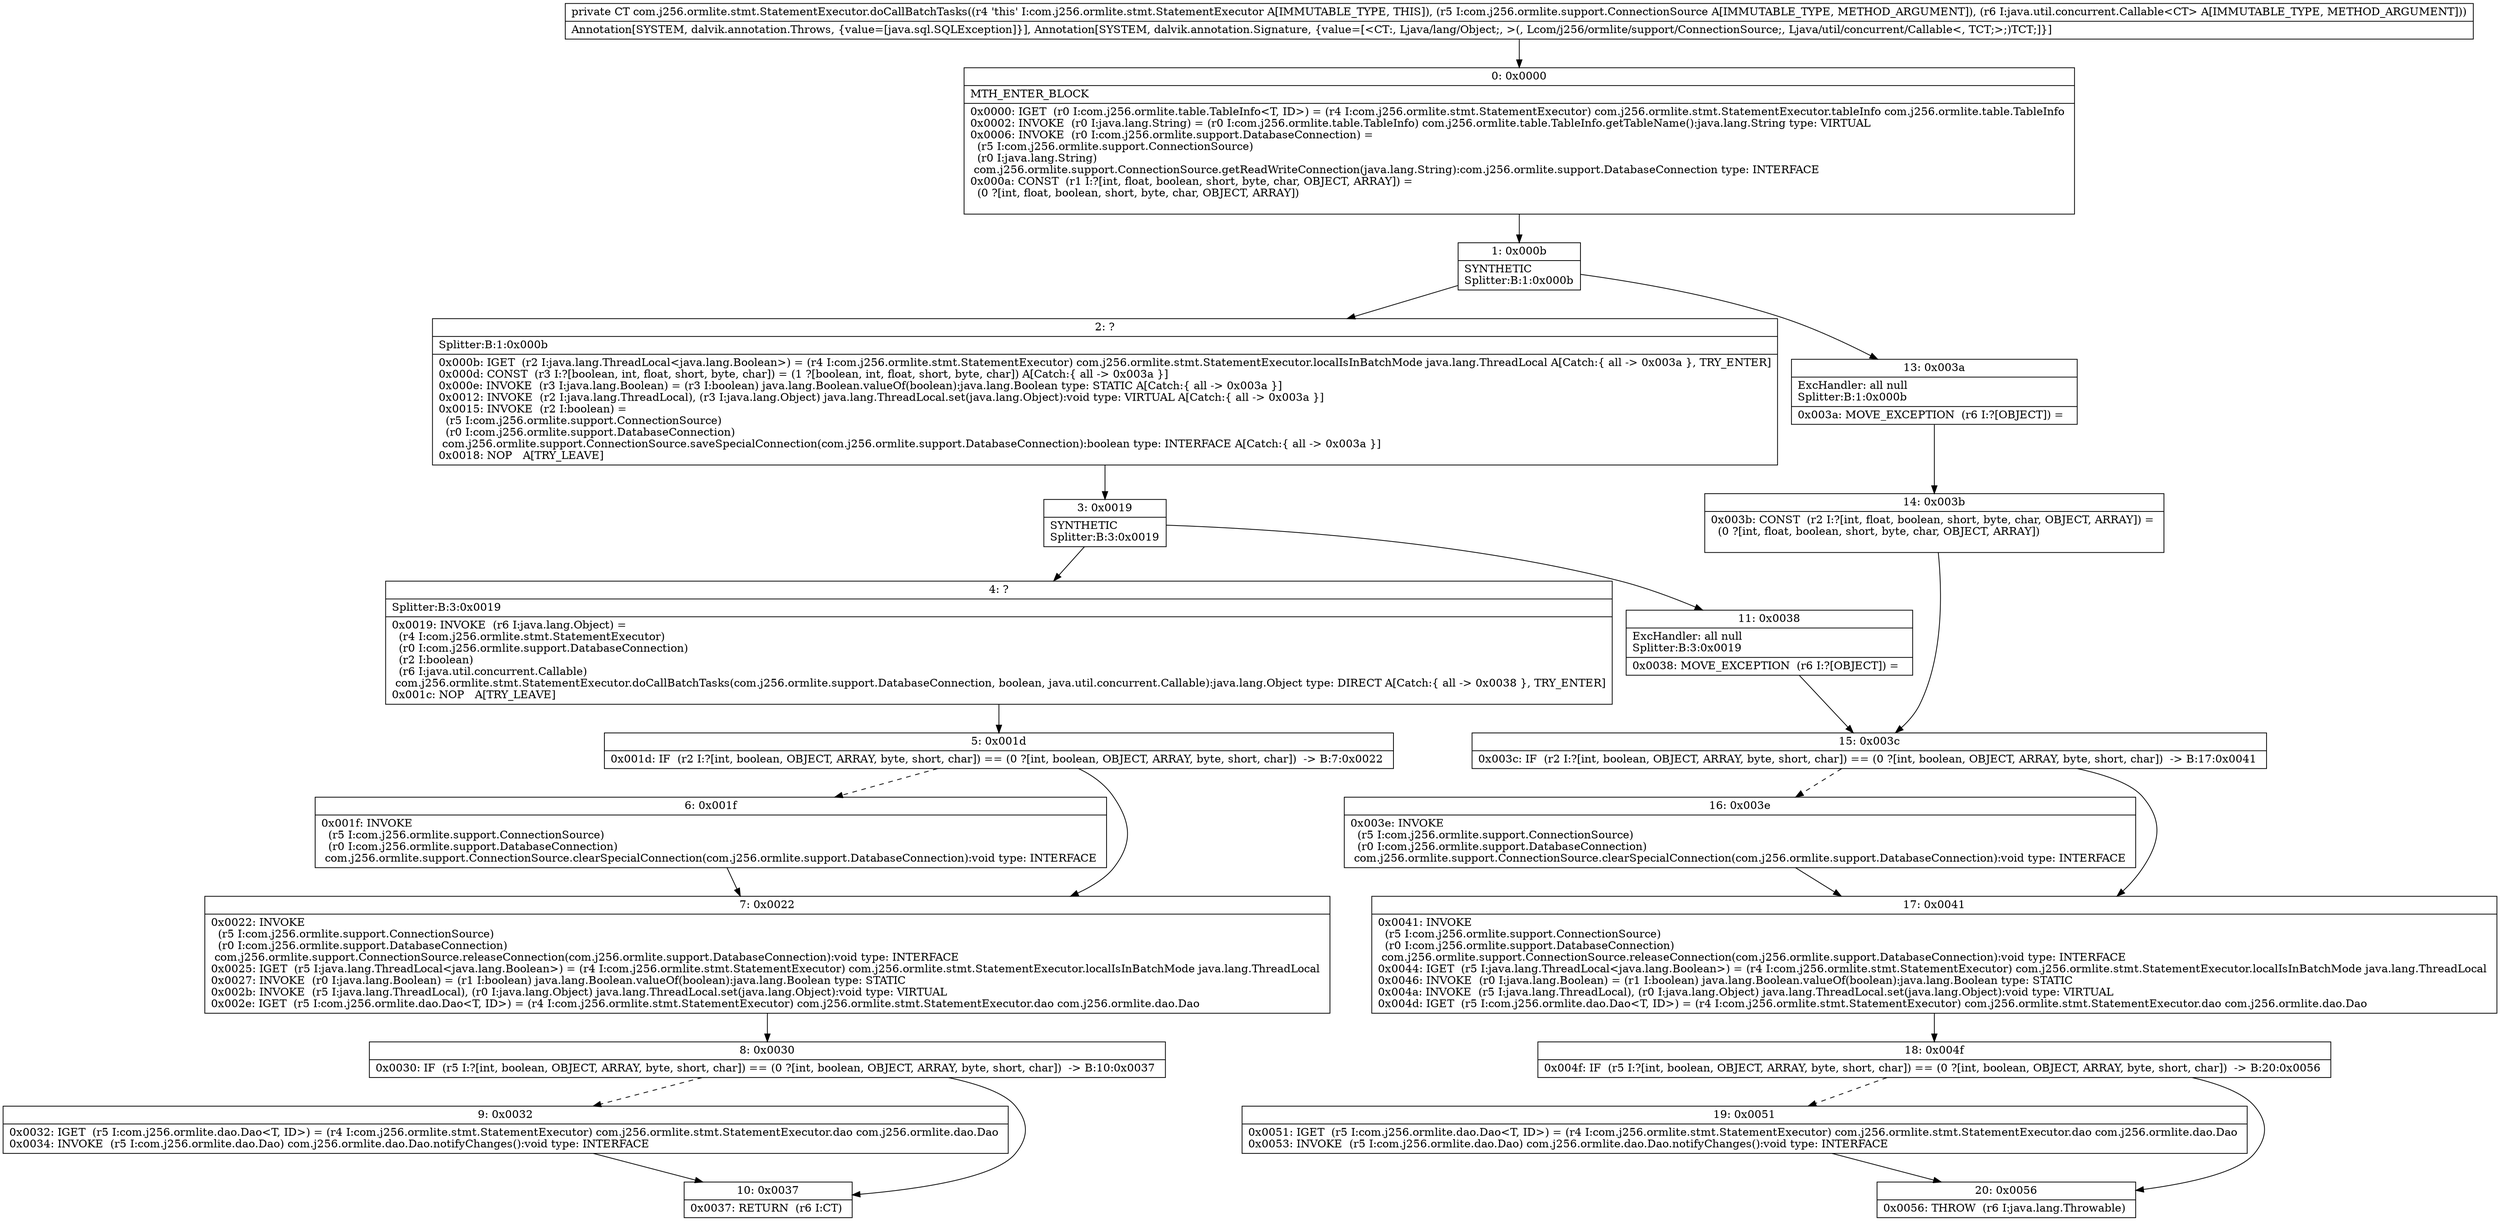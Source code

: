 digraph "CFG forcom.j256.ormlite.stmt.StatementExecutor.doCallBatchTasks(Lcom\/j256\/ormlite\/support\/ConnectionSource;Ljava\/util\/concurrent\/Callable;)Ljava\/lang\/Object;" {
Node_0 [shape=record,label="{0\:\ 0x0000|MTH_ENTER_BLOCK\l|0x0000: IGET  (r0 I:com.j256.ormlite.table.TableInfo\<T, ID\>) = (r4 I:com.j256.ormlite.stmt.StatementExecutor) com.j256.ormlite.stmt.StatementExecutor.tableInfo com.j256.ormlite.table.TableInfo \l0x0002: INVOKE  (r0 I:java.lang.String) = (r0 I:com.j256.ormlite.table.TableInfo) com.j256.ormlite.table.TableInfo.getTableName():java.lang.String type: VIRTUAL \l0x0006: INVOKE  (r0 I:com.j256.ormlite.support.DatabaseConnection) = \l  (r5 I:com.j256.ormlite.support.ConnectionSource)\l  (r0 I:java.lang.String)\l com.j256.ormlite.support.ConnectionSource.getReadWriteConnection(java.lang.String):com.j256.ormlite.support.DatabaseConnection type: INTERFACE \l0x000a: CONST  (r1 I:?[int, float, boolean, short, byte, char, OBJECT, ARRAY]) = \l  (0 ?[int, float, boolean, short, byte, char, OBJECT, ARRAY])\l \l}"];
Node_1 [shape=record,label="{1\:\ 0x000b|SYNTHETIC\lSplitter:B:1:0x000b\l}"];
Node_2 [shape=record,label="{2\:\ ?|Splitter:B:1:0x000b\l|0x000b: IGET  (r2 I:java.lang.ThreadLocal\<java.lang.Boolean\>) = (r4 I:com.j256.ormlite.stmt.StatementExecutor) com.j256.ormlite.stmt.StatementExecutor.localIsInBatchMode java.lang.ThreadLocal A[Catch:\{ all \-\> 0x003a \}, TRY_ENTER]\l0x000d: CONST  (r3 I:?[boolean, int, float, short, byte, char]) = (1 ?[boolean, int, float, short, byte, char]) A[Catch:\{ all \-\> 0x003a \}]\l0x000e: INVOKE  (r3 I:java.lang.Boolean) = (r3 I:boolean) java.lang.Boolean.valueOf(boolean):java.lang.Boolean type: STATIC A[Catch:\{ all \-\> 0x003a \}]\l0x0012: INVOKE  (r2 I:java.lang.ThreadLocal), (r3 I:java.lang.Object) java.lang.ThreadLocal.set(java.lang.Object):void type: VIRTUAL A[Catch:\{ all \-\> 0x003a \}]\l0x0015: INVOKE  (r2 I:boolean) = \l  (r5 I:com.j256.ormlite.support.ConnectionSource)\l  (r0 I:com.j256.ormlite.support.DatabaseConnection)\l com.j256.ormlite.support.ConnectionSource.saveSpecialConnection(com.j256.ormlite.support.DatabaseConnection):boolean type: INTERFACE A[Catch:\{ all \-\> 0x003a \}]\l0x0018: NOP   A[TRY_LEAVE]\l}"];
Node_3 [shape=record,label="{3\:\ 0x0019|SYNTHETIC\lSplitter:B:3:0x0019\l}"];
Node_4 [shape=record,label="{4\:\ ?|Splitter:B:3:0x0019\l|0x0019: INVOKE  (r6 I:java.lang.Object) = \l  (r4 I:com.j256.ormlite.stmt.StatementExecutor)\l  (r0 I:com.j256.ormlite.support.DatabaseConnection)\l  (r2 I:boolean)\l  (r6 I:java.util.concurrent.Callable)\l com.j256.ormlite.stmt.StatementExecutor.doCallBatchTasks(com.j256.ormlite.support.DatabaseConnection, boolean, java.util.concurrent.Callable):java.lang.Object type: DIRECT A[Catch:\{ all \-\> 0x0038 \}, TRY_ENTER]\l0x001c: NOP   A[TRY_LEAVE]\l}"];
Node_5 [shape=record,label="{5\:\ 0x001d|0x001d: IF  (r2 I:?[int, boolean, OBJECT, ARRAY, byte, short, char]) == (0 ?[int, boolean, OBJECT, ARRAY, byte, short, char])  \-\> B:7:0x0022 \l}"];
Node_6 [shape=record,label="{6\:\ 0x001f|0x001f: INVOKE  \l  (r5 I:com.j256.ormlite.support.ConnectionSource)\l  (r0 I:com.j256.ormlite.support.DatabaseConnection)\l com.j256.ormlite.support.ConnectionSource.clearSpecialConnection(com.j256.ormlite.support.DatabaseConnection):void type: INTERFACE \l}"];
Node_7 [shape=record,label="{7\:\ 0x0022|0x0022: INVOKE  \l  (r5 I:com.j256.ormlite.support.ConnectionSource)\l  (r0 I:com.j256.ormlite.support.DatabaseConnection)\l com.j256.ormlite.support.ConnectionSource.releaseConnection(com.j256.ormlite.support.DatabaseConnection):void type: INTERFACE \l0x0025: IGET  (r5 I:java.lang.ThreadLocal\<java.lang.Boolean\>) = (r4 I:com.j256.ormlite.stmt.StatementExecutor) com.j256.ormlite.stmt.StatementExecutor.localIsInBatchMode java.lang.ThreadLocal \l0x0027: INVOKE  (r0 I:java.lang.Boolean) = (r1 I:boolean) java.lang.Boolean.valueOf(boolean):java.lang.Boolean type: STATIC \l0x002b: INVOKE  (r5 I:java.lang.ThreadLocal), (r0 I:java.lang.Object) java.lang.ThreadLocal.set(java.lang.Object):void type: VIRTUAL \l0x002e: IGET  (r5 I:com.j256.ormlite.dao.Dao\<T, ID\>) = (r4 I:com.j256.ormlite.stmt.StatementExecutor) com.j256.ormlite.stmt.StatementExecutor.dao com.j256.ormlite.dao.Dao \l}"];
Node_8 [shape=record,label="{8\:\ 0x0030|0x0030: IF  (r5 I:?[int, boolean, OBJECT, ARRAY, byte, short, char]) == (0 ?[int, boolean, OBJECT, ARRAY, byte, short, char])  \-\> B:10:0x0037 \l}"];
Node_9 [shape=record,label="{9\:\ 0x0032|0x0032: IGET  (r5 I:com.j256.ormlite.dao.Dao\<T, ID\>) = (r4 I:com.j256.ormlite.stmt.StatementExecutor) com.j256.ormlite.stmt.StatementExecutor.dao com.j256.ormlite.dao.Dao \l0x0034: INVOKE  (r5 I:com.j256.ormlite.dao.Dao) com.j256.ormlite.dao.Dao.notifyChanges():void type: INTERFACE \l}"];
Node_10 [shape=record,label="{10\:\ 0x0037|0x0037: RETURN  (r6 I:CT) \l}"];
Node_11 [shape=record,label="{11\:\ 0x0038|ExcHandler: all null\lSplitter:B:3:0x0019\l|0x0038: MOVE_EXCEPTION  (r6 I:?[OBJECT]) =  \l}"];
Node_13 [shape=record,label="{13\:\ 0x003a|ExcHandler: all null\lSplitter:B:1:0x000b\l|0x003a: MOVE_EXCEPTION  (r6 I:?[OBJECT]) =  \l}"];
Node_14 [shape=record,label="{14\:\ 0x003b|0x003b: CONST  (r2 I:?[int, float, boolean, short, byte, char, OBJECT, ARRAY]) = \l  (0 ?[int, float, boolean, short, byte, char, OBJECT, ARRAY])\l \l}"];
Node_15 [shape=record,label="{15\:\ 0x003c|0x003c: IF  (r2 I:?[int, boolean, OBJECT, ARRAY, byte, short, char]) == (0 ?[int, boolean, OBJECT, ARRAY, byte, short, char])  \-\> B:17:0x0041 \l}"];
Node_16 [shape=record,label="{16\:\ 0x003e|0x003e: INVOKE  \l  (r5 I:com.j256.ormlite.support.ConnectionSource)\l  (r0 I:com.j256.ormlite.support.DatabaseConnection)\l com.j256.ormlite.support.ConnectionSource.clearSpecialConnection(com.j256.ormlite.support.DatabaseConnection):void type: INTERFACE \l}"];
Node_17 [shape=record,label="{17\:\ 0x0041|0x0041: INVOKE  \l  (r5 I:com.j256.ormlite.support.ConnectionSource)\l  (r0 I:com.j256.ormlite.support.DatabaseConnection)\l com.j256.ormlite.support.ConnectionSource.releaseConnection(com.j256.ormlite.support.DatabaseConnection):void type: INTERFACE \l0x0044: IGET  (r5 I:java.lang.ThreadLocal\<java.lang.Boolean\>) = (r4 I:com.j256.ormlite.stmt.StatementExecutor) com.j256.ormlite.stmt.StatementExecutor.localIsInBatchMode java.lang.ThreadLocal \l0x0046: INVOKE  (r0 I:java.lang.Boolean) = (r1 I:boolean) java.lang.Boolean.valueOf(boolean):java.lang.Boolean type: STATIC \l0x004a: INVOKE  (r5 I:java.lang.ThreadLocal), (r0 I:java.lang.Object) java.lang.ThreadLocal.set(java.lang.Object):void type: VIRTUAL \l0x004d: IGET  (r5 I:com.j256.ormlite.dao.Dao\<T, ID\>) = (r4 I:com.j256.ormlite.stmt.StatementExecutor) com.j256.ormlite.stmt.StatementExecutor.dao com.j256.ormlite.dao.Dao \l}"];
Node_18 [shape=record,label="{18\:\ 0x004f|0x004f: IF  (r5 I:?[int, boolean, OBJECT, ARRAY, byte, short, char]) == (0 ?[int, boolean, OBJECT, ARRAY, byte, short, char])  \-\> B:20:0x0056 \l}"];
Node_19 [shape=record,label="{19\:\ 0x0051|0x0051: IGET  (r5 I:com.j256.ormlite.dao.Dao\<T, ID\>) = (r4 I:com.j256.ormlite.stmt.StatementExecutor) com.j256.ormlite.stmt.StatementExecutor.dao com.j256.ormlite.dao.Dao \l0x0053: INVOKE  (r5 I:com.j256.ormlite.dao.Dao) com.j256.ormlite.dao.Dao.notifyChanges():void type: INTERFACE \l}"];
Node_20 [shape=record,label="{20\:\ 0x0056|0x0056: THROW  (r6 I:java.lang.Throwable) \l}"];
MethodNode[shape=record,label="{private CT com.j256.ormlite.stmt.StatementExecutor.doCallBatchTasks((r4 'this' I:com.j256.ormlite.stmt.StatementExecutor A[IMMUTABLE_TYPE, THIS]), (r5 I:com.j256.ormlite.support.ConnectionSource A[IMMUTABLE_TYPE, METHOD_ARGUMENT]), (r6 I:java.util.concurrent.Callable\<CT\> A[IMMUTABLE_TYPE, METHOD_ARGUMENT]))  | Annotation[SYSTEM, dalvik.annotation.Throws, \{value=[java.sql.SQLException]\}], Annotation[SYSTEM, dalvik.annotation.Signature, \{value=[\<CT:, Ljava\/lang\/Object;, \>(, Lcom\/j256\/ormlite\/support\/ConnectionSource;, Ljava\/util\/concurrent\/Callable\<, TCT;\>;)TCT;]\}]\l}"];
MethodNode -> Node_0;
Node_0 -> Node_1;
Node_1 -> Node_2;
Node_1 -> Node_13;
Node_2 -> Node_3;
Node_3 -> Node_4;
Node_3 -> Node_11;
Node_4 -> Node_5;
Node_5 -> Node_6[style=dashed];
Node_5 -> Node_7;
Node_6 -> Node_7;
Node_7 -> Node_8;
Node_8 -> Node_9[style=dashed];
Node_8 -> Node_10;
Node_9 -> Node_10;
Node_11 -> Node_15;
Node_13 -> Node_14;
Node_14 -> Node_15;
Node_15 -> Node_16[style=dashed];
Node_15 -> Node_17;
Node_16 -> Node_17;
Node_17 -> Node_18;
Node_18 -> Node_19[style=dashed];
Node_18 -> Node_20;
Node_19 -> Node_20;
}

